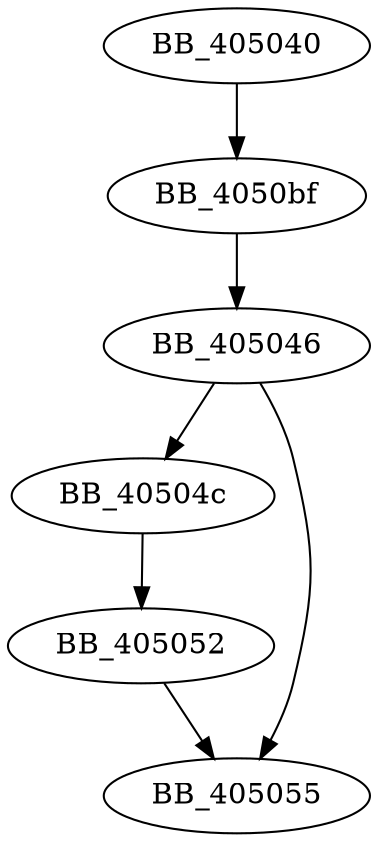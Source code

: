 DiGraph sub_405040{
BB_405040->BB_4050bf
BB_405046->BB_40504c
BB_405046->BB_405055
BB_40504c->BB_405052
BB_405052->BB_405055
BB_4050bf->BB_405046
}
